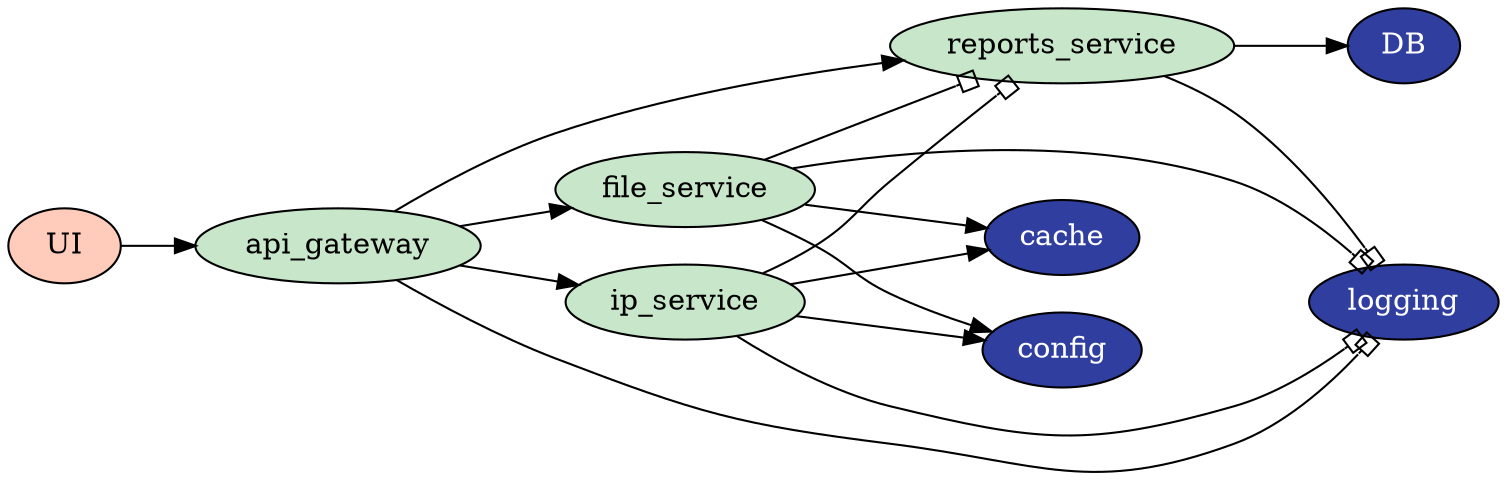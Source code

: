 // cat microservices.dot | docker container run --rm -i vladgolubev/dot2png > microservices.png

digraph architecture {
  rankdir=LR;
  
  // storage & config - #303F9F (dark blue)
  node[fillcolor="#303F9F" style="filled" fontcolor="white"];
  database[label="DB"]; 
  cache[label="cache"];
  logging[label="logging"];
  config[label="config"];

  // client-side Apps - #FFCCBC (light orange)
  node[fillcolor="#FFCCBC" style="filled" fontcolor="black"];
  ui[label="UI"];

  // microservices - #C8E6C9 (light green)
  node[fillcolor="#C8E6C9" style="filled" fontcolor="black"];
  file_service[label="file_service"]; 
  ip_service[label="ip_service"]; 
  reports_service[label="reports_service"];

  subgraph client_side_apps {
      ui -> {api_gateway};
      {rank=same; ui};
  }
  
  subgraph api_gateways {
      api_gateway -> {logging} [arrowhead=obox];
      api_gateway -> {file_service, ip_service, reports_service};
  }
  
  subgraph microservices {
      file_service -> {reports_service, logging} [arrowhead=obox];
      file_service -> {config, cache};
      ip_service -> {reports_service, logging} [arrowhead=obox];
      ip_service -> {config, cache};
      reports_service -> logging [arrowhead=obox];
      reports_service -> database;
  }
}
